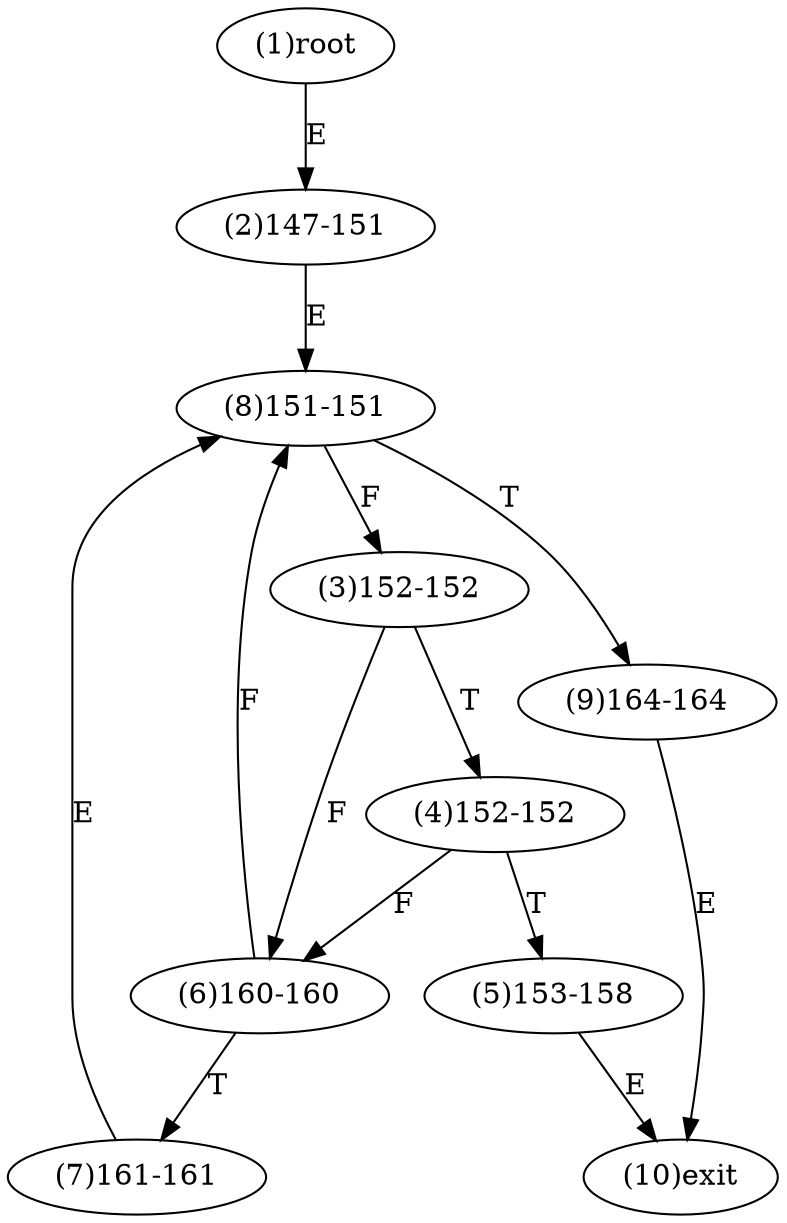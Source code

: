 digraph "" { 
1[ label="(1)root"];
2[ label="(2)147-151"];
3[ label="(3)152-152"];
4[ label="(4)152-152"];
5[ label="(5)153-158"];
6[ label="(6)160-160"];
7[ label="(7)161-161"];
8[ label="(8)151-151"];
9[ label="(9)164-164"];
10[ label="(10)exit"];
1->2[ label="E"];
2->8[ label="E"];
3->6[ label="F"];
3->4[ label="T"];
4->6[ label="F"];
4->5[ label="T"];
5->10[ label="E"];
6->8[ label="F"];
6->7[ label="T"];
7->8[ label="E"];
8->3[ label="F"];
8->9[ label="T"];
9->10[ label="E"];
}